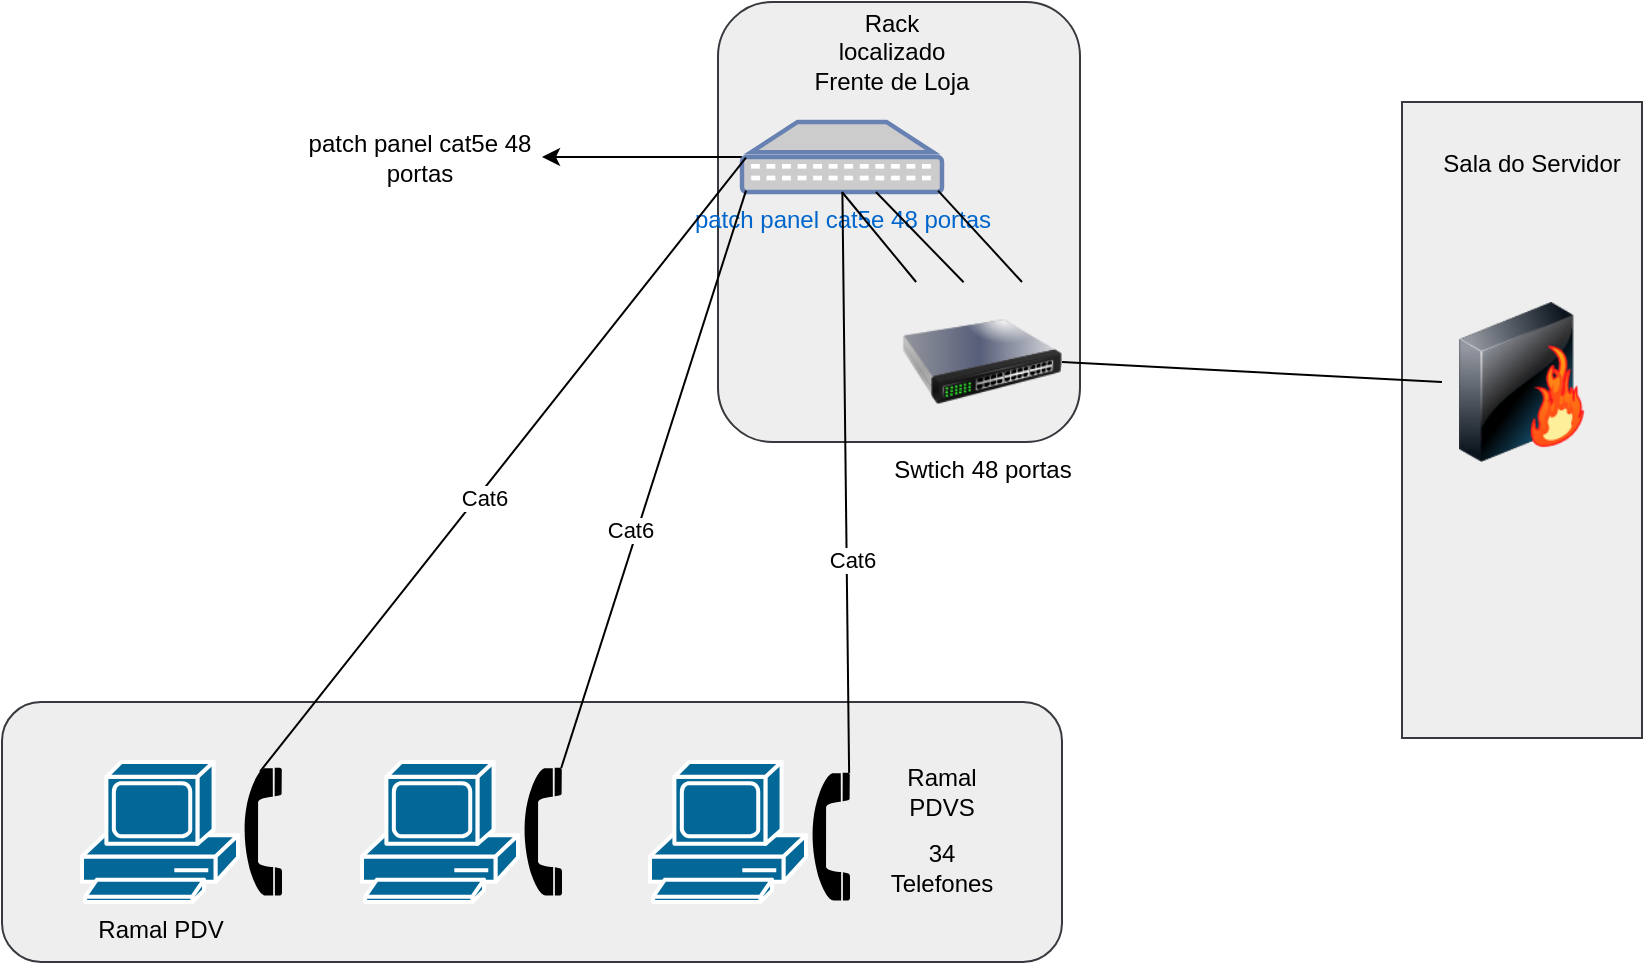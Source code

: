 <mxfile version="24.0.7" type="github">
  <diagram name="Página-1" id="h_wRzfiyRT3GQiHYftIn">
    <mxGraphModel dx="1050" dy="603" grid="1" gridSize="10" guides="1" tooltips="1" connect="1" arrows="1" fold="1" page="1" pageScale="1" pageWidth="827" pageHeight="1169" math="0" shadow="0">
      <root>
        <mxCell id="0" />
        <mxCell id="1" parent="0" />
        <mxCell id="n3JbTi2p6I7TAcZeGGGy-22" value="" style="rounded=0;whiteSpace=wrap;html=1;fillColor=#eeeeee;strokeColor=#36393d;" vertex="1" parent="1">
          <mxGeometry x="700" y="50" width="120" height="318" as="geometry" />
        </mxCell>
        <mxCell id="n3JbTi2p6I7TAcZeGGGy-8" value="" style="rounded=1;whiteSpace=wrap;html=1;fillColor=#eeeeee;strokeColor=#36393d;" vertex="1" parent="1">
          <mxGeometry y="350" width="530" height="130" as="geometry" />
        </mxCell>
        <mxCell id="n3JbTi2p6I7TAcZeGGGy-1" value="Ramal PDV" style="shape=mxgraph.cisco.computers_and_peripherals.pc;html=1;pointerEvents=1;dashed=0;fillColor=#036897;strokeColor=#ffffff;strokeWidth=2;verticalLabelPosition=bottom;verticalAlign=top;align=center;outlineConnect=0;" vertex="1" parent="1">
          <mxGeometry x="40" y="380" width="78" height="70" as="geometry" />
        </mxCell>
        <mxCell id="n3JbTi2p6I7TAcZeGGGy-3" value="" style="shape=mxgraph.cisco.computers_and_peripherals.pc;html=1;pointerEvents=1;dashed=0;fillColor=#036897;strokeColor=#ffffff;strokeWidth=2;verticalLabelPosition=bottom;verticalAlign=top;align=center;outlineConnect=0;" vertex="1" parent="1">
          <mxGeometry x="324" y="380" width="78" height="70" as="geometry" />
        </mxCell>
        <mxCell id="n3JbTi2p6I7TAcZeGGGy-4" value="" style="shape=mxgraph.cisco.computers_and_peripherals.pc;html=1;pointerEvents=1;dashed=0;fillColor=#036897;strokeColor=#ffffff;strokeWidth=2;verticalLabelPosition=bottom;verticalAlign=top;align=center;outlineConnect=0;" vertex="1" parent="1">
          <mxGeometry x="180" y="380" width="78" height="70" as="geometry" />
        </mxCell>
        <mxCell id="n3JbTi2p6I7TAcZeGGGy-6" value="" style="rounded=1;whiteSpace=wrap;html=1;fillColor=#eeeeee;strokeColor=#36393d;" vertex="1" parent="1">
          <mxGeometry x="358" width="181" height="220" as="geometry" />
        </mxCell>
        <mxCell id="n3JbTi2p6I7TAcZeGGGy-5" value="Swtich 48 portas" style="image;html=1;image=img/lib/clip_art/networking/Switch_128x128.png" vertex="1" parent="1">
          <mxGeometry x="450" y="140" width="80" height="80" as="geometry" />
        </mxCell>
        <mxCell id="n3JbTi2p6I7TAcZeGGGy-9" value="Ramal PDVS" style="text;html=1;align=center;verticalAlign=middle;whiteSpace=wrap;rounded=0;" vertex="1" parent="1">
          <mxGeometry x="440" y="380" width="60" height="30" as="geometry" />
        </mxCell>
        <mxCell id="n3JbTi2p6I7TAcZeGGGy-30" style="edgeStyle=orthogonalEdgeStyle;rounded=0;orthogonalLoop=1;jettySize=auto;html=1;" edge="1" parent="1" source="n3JbTi2p6I7TAcZeGGGy-11">
          <mxGeometry relative="1" as="geometry">
            <mxPoint x="270" y="77.5" as="targetPoint" />
          </mxGeometry>
        </mxCell>
        <mxCell id="n3JbTi2p6I7TAcZeGGGy-11" value="patch panel cat5e 48 portas" style="fontColor=#0066CC;verticalAlign=top;verticalLabelPosition=bottom;labelPosition=center;align=center;html=1;outlineConnect=0;fillColor=#CCCCCC;strokeColor=#6881B3;gradientColor=none;gradientDirection=north;strokeWidth=2;shape=mxgraph.networks.patch_panel;" vertex="1" parent="1">
          <mxGeometry x="370" y="60" width="100" height="35" as="geometry" />
        </mxCell>
        <mxCell id="n3JbTi2p6I7TAcZeGGGy-12" value="" style="endArrow=none;html=1;rounded=0;entryX=0.02;entryY=0.51;entryDx=0;entryDy=0;entryPerimeter=0;exitX=0.5;exitY=0.035;exitDx=0;exitDy=0;exitPerimeter=0;" edge="1" parent="1" source="n3JbTi2p6I7TAcZeGGGy-32" target="n3JbTi2p6I7TAcZeGGGy-11">
          <mxGeometry width="50" height="50" relative="1" as="geometry">
            <mxPoint x="100" y="320" as="sourcePoint" />
            <mxPoint x="150" y="270" as="targetPoint" />
          </mxGeometry>
        </mxCell>
        <mxCell id="n3JbTi2p6I7TAcZeGGGy-27" value="Cat6" style="edgeLabel;html=1;align=center;verticalAlign=middle;resizable=0;points=[];" vertex="1" connectable="0" parent="n3JbTi2p6I7TAcZeGGGy-12">
          <mxGeometry x="-0.096" y="-3" relative="1" as="geometry">
            <mxPoint as="offset" />
          </mxGeometry>
        </mxCell>
        <mxCell id="n3JbTi2p6I7TAcZeGGGy-13" value="" style="endArrow=none;html=1;rounded=0;entryX=0.02;entryY=0.98;entryDx=0;entryDy=0;entryPerimeter=0;exitX=0.98;exitY=0.01;exitDx=0;exitDy=0;exitPerimeter=0;" edge="1" parent="1" source="n3JbTi2p6I7TAcZeGGGy-33" target="n3JbTi2p6I7TAcZeGGGy-11">
          <mxGeometry width="50" height="50" relative="1" as="geometry">
            <mxPoint x="187" y="390" as="sourcePoint" />
            <mxPoint x="348" y="108" as="targetPoint" />
          </mxGeometry>
        </mxCell>
        <mxCell id="n3JbTi2p6I7TAcZeGGGy-28" value="Cat6" style="edgeLabel;html=1;align=center;verticalAlign=middle;resizable=0;points=[];" vertex="1" connectable="0" parent="n3JbTi2p6I7TAcZeGGGy-13">
          <mxGeometry x="-0.18" y="4" relative="1" as="geometry">
            <mxPoint as="offset" />
          </mxGeometry>
        </mxCell>
        <mxCell id="n3JbTi2p6I7TAcZeGGGy-15" value="" style="endArrow=none;html=1;rounded=0;exitX=0.98;exitY=0.01;exitDx=0;exitDy=0;exitPerimeter=0;" edge="1" parent="1" source="n3JbTi2p6I7TAcZeGGGy-34" target="n3JbTi2p6I7TAcZeGGGy-11">
          <mxGeometry width="50" height="50" relative="1" as="geometry">
            <mxPoint x="334" y="400" as="sourcePoint" />
            <mxPoint x="470" y="114" as="targetPoint" />
          </mxGeometry>
        </mxCell>
        <mxCell id="n3JbTi2p6I7TAcZeGGGy-29" value="Cat6" style="edgeLabel;html=1;align=center;verticalAlign=middle;resizable=0;points=[];" vertex="1" connectable="0" parent="n3JbTi2p6I7TAcZeGGGy-15">
          <mxGeometry x="-0.264" y="-2" relative="1" as="geometry">
            <mxPoint as="offset" />
          </mxGeometry>
        </mxCell>
        <mxCell id="n3JbTi2p6I7TAcZeGGGy-16" style="edgeStyle=orthogonalEdgeStyle;rounded=0;orthogonalLoop=1;jettySize=auto;html=1;exitX=0.5;exitY=1;exitDx=0;exitDy=0;exitPerimeter=0;" edge="1" parent="1" source="n3JbTi2p6I7TAcZeGGGy-11" target="n3JbTi2p6I7TAcZeGGGy-11">
          <mxGeometry relative="1" as="geometry" />
        </mxCell>
        <mxCell id="n3JbTi2p6I7TAcZeGGGy-17" value="&lt;span style=&quot;color: rgba(0, 0, 0, 0); font-family: monospace; font-size: 0px; text-align: start;&quot;&gt;%3CmxGraphModel%3E%3Croot%3E%3CmxCell%20id%3D%220%22%2F%3E%3CmxCell%20id%3D%221%22%20parent%3D%220%22%2F%3E%3CmxCell%20id%3D%222%22%20value%3D%22%22%20style%3D%22endArrow%3Dnone%3Bhtml%3D1%3Brounded%3D0%3B%22%20edge%3D%221%22%20parent%3D%221%22%3E%3CmxGeometry%20width%3D%2250%22%20height%3D%2250%22%20relative%3D%221%22%20as%3D%22geometry%22%3E%3CmxPoint%20x%3D%22459%22%20y%3D%22370%22%20as%3D%22sourcePoint%22%2F%3E%3CmxPoint%20x%3D%22507%22%20y%3D%2285%22%20as%3D%22targetPoint%22%2F%3E%3C%2FmxGeometry%3E%3C%2FmxCell%3E%3C%2Froot%3E%3C%2FmxGraphModel%3E&lt;/span&gt;" style="text;html=1;align=center;verticalAlign=middle;resizable=0;points=[];autosize=1;strokeColor=none;fillColor=none;" vertex="1" parent="1">
          <mxGeometry x="460" y="278" width="20" height="30" as="geometry" />
        </mxCell>
        <mxCell id="n3JbTi2p6I7TAcZeGGGy-18" value="" style="endArrow=none;html=1;rounded=0;exitX=0.385;exitY=0.002;exitDx=0;exitDy=0;exitPerimeter=0;" edge="1" parent="1" source="n3JbTi2p6I7TAcZeGGGy-5" target="n3JbTi2p6I7TAcZeGGGy-11">
          <mxGeometry width="50" height="50" relative="1" as="geometry">
            <mxPoint x="600" y="160" as="sourcePoint" />
            <mxPoint x="666" y="40" as="targetPoint" />
          </mxGeometry>
        </mxCell>
        <mxCell id="n3JbTi2p6I7TAcZeGGGy-19" value="" style="endArrow=none;html=1;rounded=0;entryX=0.5;entryY=1;entryDx=0;entryDy=0;entryPerimeter=0;" edge="1" parent="1" source="n3JbTi2p6I7TAcZeGGGy-5" target="n3JbTi2p6I7TAcZeGGGy-11">
          <mxGeometry width="50" height="50" relative="1" as="geometry">
            <mxPoint x="470" y="160" as="sourcePoint" />
            <mxPoint x="446.364" y="95" as="targetPoint" />
          </mxGeometry>
        </mxCell>
        <mxCell id="n3JbTi2p6I7TAcZeGGGy-20" value="" style="endArrow=none;html=1;rounded=0;entryX=0.98;entryY=0.98;entryDx=0;entryDy=0;entryPerimeter=0;exitX=0.75;exitY=0;exitDx=0;exitDy=0;" edge="1" parent="1" source="n3JbTi2p6I7TAcZeGGGy-5" target="n3JbTi2p6I7TAcZeGGGy-11">
          <mxGeometry width="50" height="50" relative="1" as="geometry">
            <mxPoint x="491" y="150" as="sourcePoint" />
            <mxPoint x="478" y="104" as="targetPoint" />
          </mxGeometry>
        </mxCell>
        <mxCell id="n3JbTi2p6I7TAcZeGGGy-21" value="" style="image;html=1;image=img/lib/clip_art/networking/Firewall-page1_128x128.png" vertex="1" parent="1">
          <mxGeometry x="720" y="150" width="80" height="80" as="geometry" />
        </mxCell>
        <mxCell id="n3JbTi2p6I7TAcZeGGGy-23" value="Sala do Servidor" style="text;html=1;align=center;verticalAlign=middle;whiteSpace=wrap;rounded=0;" vertex="1" parent="1">
          <mxGeometry x="710" y="62.5" width="110" height="37.5" as="geometry" />
        </mxCell>
        <mxCell id="n3JbTi2p6I7TAcZeGGGy-24" value="" style="endArrow=none;html=1;rounded=0;entryX=0;entryY=0.5;entryDx=0;entryDy=0;exitX=1;exitY=0.5;exitDx=0;exitDy=0;" edge="1" parent="1" source="n3JbTi2p6I7TAcZeGGGy-5" target="n3JbTi2p6I7TAcZeGGGy-21">
          <mxGeometry width="50" height="50" relative="1" as="geometry">
            <mxPoint x="564" y="390" as="sourcePoint" />
            <mxPoint x="827" y="88" as="targetPoint" />
          </mxGeometry>
        </mxCell>
        <mxCell id="n3JbTi2p6I7TAcZeGGGy-25" value="Rack localizado Frente de Loja" style="text;html=1;align=center;verticalAlign=middle;whiteSpace=wrap;rounded=0;" vertex="1" parent="1">
          <mxGeometry x="402" y="10" width="86" height="30" as="geometry" />
        </mxCell>
        <mxCell id="n3JbTi2p6I7TAcZeGGGy-31" value="patch panel cat5e 48 portas" style="text;html=1;align=center;verticalAlign=middle;whiteSpace=wrap;rounded=0;" vertex="1" parent="1">
          <mxGeometry x="140" y="62.5" width="138" height="30" as="geometry" />
        </mxCell>
        <mxCell id="n3JbTi2p6I7TAcZeGGGy-32" value="" style="shape=mxgraph.signs.tech.telephone_1;html=1;pointerEvents=1;fillColor=#000000;strokeColor=none;verticalLabelPosition=bottom;verticalAlign=top;align=center;" vertex="1" parent="1">
          <mxGeometry x="118" y="382.5" width="22" height="65" as="geometry" />
        </mxCell>
        <mxCell id="n3JbTi2p6I7TAcZeGGGy-33" value="" style="shape=mxgraph.signs.tech.telephone_1;html=1;pointerEvents=1;fillColor=#000000;strokeColor=none;verticalLabelPosition=bottom;verticalAlign=top;align=center;" vertex="1" parent="1">
          <mxGeometry x="258" y="382.5" width="22" height="65" as="geometry" />
        </mxCell>
        <mxCell id="n3JbTi2p6I7TAcZeGGGy-34" value="" style="shape=mxgraph.signs.tech.telephone_1;html=1;pointerEvents=1;fillColor=#000000;strokeColor=none;verticalLabelPosition=bottom;verticalAlign=top;align=center;" vertex="1" parent="1">
          <mxGeometry x="402" y="385" width="22" height="65" as="geometry" />
        </mxCell>
        <mxCell id="n3JbTi2p6I7TAcZeGGGy-35" value="34 Telefones" style="text;html=1;align=center;verticalAlign=middle;whiteSpace=wrap;rounded=0;" vertex="1" parent="1">
          <mxGeometry x="440" y="417.5" width="60" height="30" as="geometry" />
        </mxCell>
      </root>
    </mxGraphModel>
  </diagram>
</mxfile>

